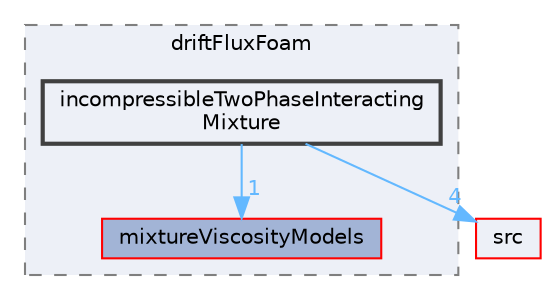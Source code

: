 digraph "applications/solvers/multiphase/driftFluxFoam/incompressibleTwoPhaseInteractingMixture"
{
 // LATEX_PDF_SIZE
  bgcolor="transparent";
  edge [fontname=Helvetica,fontsize=10,labelfontname=Helvetica,labelfontsize=10];
  node [fontname=Helvetica,fontsize=10,shape=box,height=0.2,width=0.4];
  compound=true
  subgraph clusterdir_0c082c89dfcc226032574eee25dcdb41 {
    graph [ bgcolor="#edf0f7", pencolor="grey50", label="driftFluxFoam", fontname=Helvetica,fontsize=10 style="filled,dashed", URL="dir_0c082c89dfcc226032574eee25dcdb41.html",tooltip=""]
  dir_86eef1904a5ad7add78c6b09bd981540 [label="mixtureViscosityModels", fillcolor="#a2b4d6", color="red", style="filled", URL="dir_86eef1904a5ad7add78c6b09bd981540.html",tooltip=""];
  dir_e0b47a3648811f68d5a37c88ffdb183a [label="incompressibleTwoPhaseInteracting\lMixture", fillcolor="#edf0f7", color="grey25", style="filled,bold", URL="dir_e0b47a3648811f68d5a37c88ffdb183a.html",tooltip=""];
  }
  dir_68267d1309a1af8e8297ef4c3efbcdba [label="src", fillcolor="#edf0f7", color="red", style="filled", URL="dir_68267d1309a1af8e8297ef4c3efbcdba.html",tooltip=""];
  dir_e0b47a3648811f68d5a37c88ffdb183a->dir_68267d1309a1af8e8297ef4c3efbcdba [headlabel="4", labeldistance=1.5 headhref="dir_001831_003729.html" href="dir_001831_003729.html" color="steelblue1" fontcolor="steelblue1"];
  dir_e0b47a3648811f68d5a37c88ffdb183a->dir_86eef1904a5ad7add78c6b09bd981540 [headlabel="1", labeldistance=1.5 headhref="dir_001831_002420.html" href="dir_001831_002420.html" color="steelblue1" fontcolor="steelblue1"];
}
